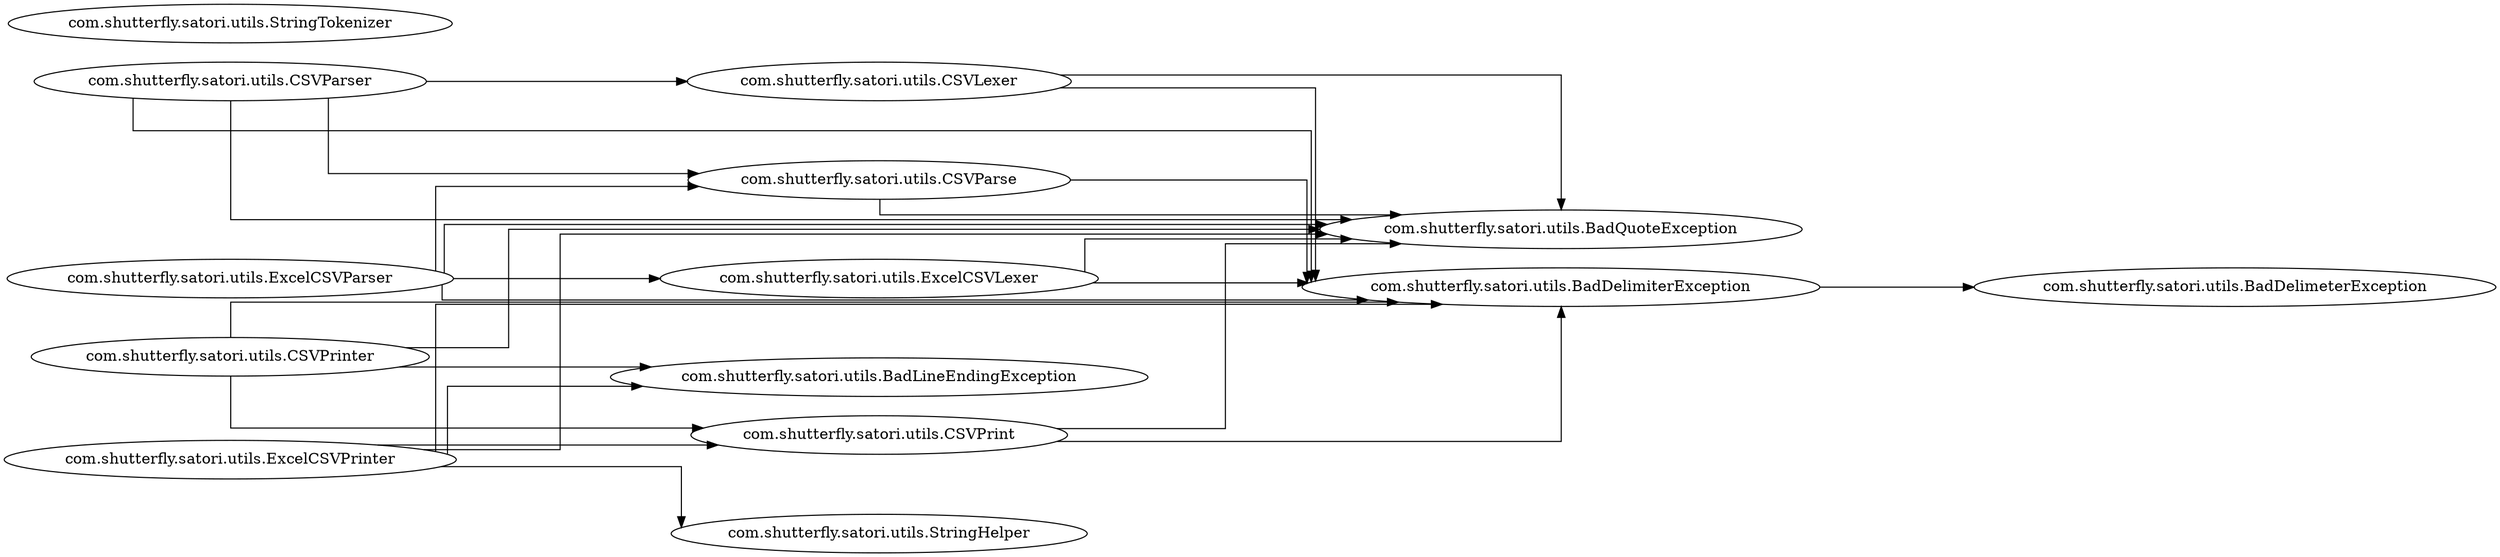 digraph dependencyGraph {
 concentrate=true;
 rankdir="LR"; 
ranksep="2.0";
"com.shutterfly.satori.utils.BadDelimeterException"; 
"com.shutterfly.satori.utils.BadDelimiterException"; 
"com.shutterfly.satori.utils.BadDelimiterException"->"com.shutterfly.satori.utils.BadDelimeterException";
"com.shutterfly.satori.utils.BadLineEndingException"; 
"com.shutterfly.satori.utils.BadQuoteException"; 
"com.shutterfly.satori.utils.CSVLexer"; 
"com.shutterfly.satori.utils.CSVLexer"->"com.shutterfly.satori.utils.BadDelimiterException";
"com.shutterfly.satori.utils.CSVLexer"->"com.shutterfly.satori.utils.BadQuoteException";
"com.shutterfly.satori.utils.CSVParse"; 
"com.shutterfly.satori.utils.CSVParse"->"com.shutterfly.satori.utils.BadDelimiterException";
"com.shutterfly.satori.utils.CSVParse"->"com.shutterfly.satori.utils.BadQuoteException";
"com.shutterfly.satori.utils.CSVParser"; 
"com.shutterfly.satori.utils.CSVParser"->"com.shutterfly.satori.utils.CSVParse";
"com.shutterfly.satori.utils.CSVParser"->"com.shutterfly.satori.utils.CSVLexer";
"com.shutterfly.satori.utils.CSVParser"->"com.shutterfly.satori.utils.BadDelimiterException";
"com.shutterfly.satori.utils.CSVParser"->"com.shutterfly.satori.utils.BadQuoteException";
"com.shutterfly.satori.utils.CSVPrint"; 
"com.shutterfly.satori.utils.CSVPrint"->"com.shutterfly.satori.utils.BadDelimiterException";
"com.shutterfly.satori.utils.CSVPrint"->"com.shutterfly.satori.utils.BadQuoteException";
"com.shutterfly.satori.utils.CSVPrinter"; 
"com.shutterfly.satori.utils.CSVPrinter"->"com.shutterfly.satori.utils.CSVPrint";
"com.shutterfly.satori.utils.CSVPrinter"->"com.shutterfly.satori.utils.BadDelimiterException";
"com.shutterfly.satori.utils.CSVPrinter"->"com.shutterfly.satori.utils.BadQuoteException";
"com.shutterfly.satori.utils.CSVPrinter"->"com.shutterfly.satori.utils.BadLineEndingException";
"com.shutterfly.satori.utils.ExcelCSVLexer"; 
"com.shutterfly.satori.utils.ExcelCSVLexer"->"com.shutterfly.satori.utils.BadDelimiterException";
"com.shutterfly.satori.utils.ExcelCSVLexer"->"com.shutterfly.satori.utils.BadQuoteException";
"com.shutterfly.satori.utils.ExcelCSVParser"; 
"com.shutterfly.satori.utils.ExcelCSVParser"->"com.shutterfly.satori.utils.CSVParse";
"com.shutterfly.satori.utils.ExcelCSVParser"->"com.shutterfly.satori.utils.ExcelCSVLexer";
"com.shutterfly.satori.utils.ExcelCSVParser"->"com.shutterfly.satori.utils.BadDelimiterException";
"com.shutterfly.satori.utils.ExcelCSVParser"->"com.shutterfly.satori.utils.BadQuoteException";
"com.shutterfly.satori.utils.ExcelCSVPrinter"; 
"com.shutterfly.satori.utils.ExcelCSVPrinter"->"com.shutterfly.satori.utils.CSVPrint";
"com.shutterfly.satori.utils.ExcelCSVPrinter"->"com.shutterfly.satori.utils.BadDelimiterException";
"com.shutterfly.satori.utils.ExcelCSVPrinter"->"com.shutterfly.satori.utils.BadQuoteException";
"com.shutterfly.satori.utils.ExcelCSVPrinter"->"com.shutterfly.satori.utils.BadLineEndingException";
"com.shutterfly.satori.utils.ExcelCSVPrinter"->"com.shutterfly.satori.utils.StringHelper";
"com.shutterfly.satori.utils.StringHelper"; 
"com.shutterfly.satori.utils.StringTokenizer"; 
splines="ortho";
}